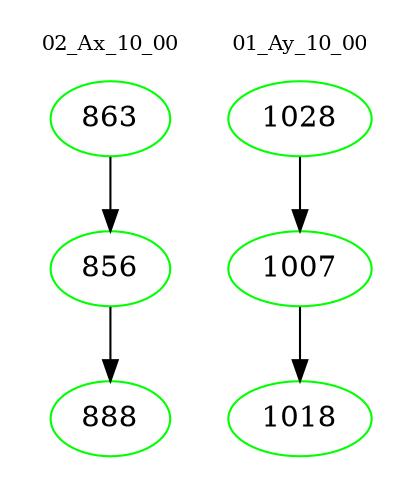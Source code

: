 digraph{
subgraph cluster_0 {
color = white
label = "02_Ax_10_00";
fontsize=10;
T0_863 [label="863", color="green"]
T0_863 -> T0_856 [color="black"]
T0_856 [label="856", color="green"]
T0_856 -> T0_888 [color="black"]
T0_888 [label="888", color="green"]
}
subgraph cluster_1 {
color = white
label = "01_Ay_10_00";
fontsize=10;
T1_1028 [label="1028", color="green"]
T1_1028 -> T1_1007 [color="black"]
T1_1007 [label="1007", color="green"]
T1_1007 -> T1_1018 [color="black"]
T1_1018 [label="1018", color="green"]
}
}
